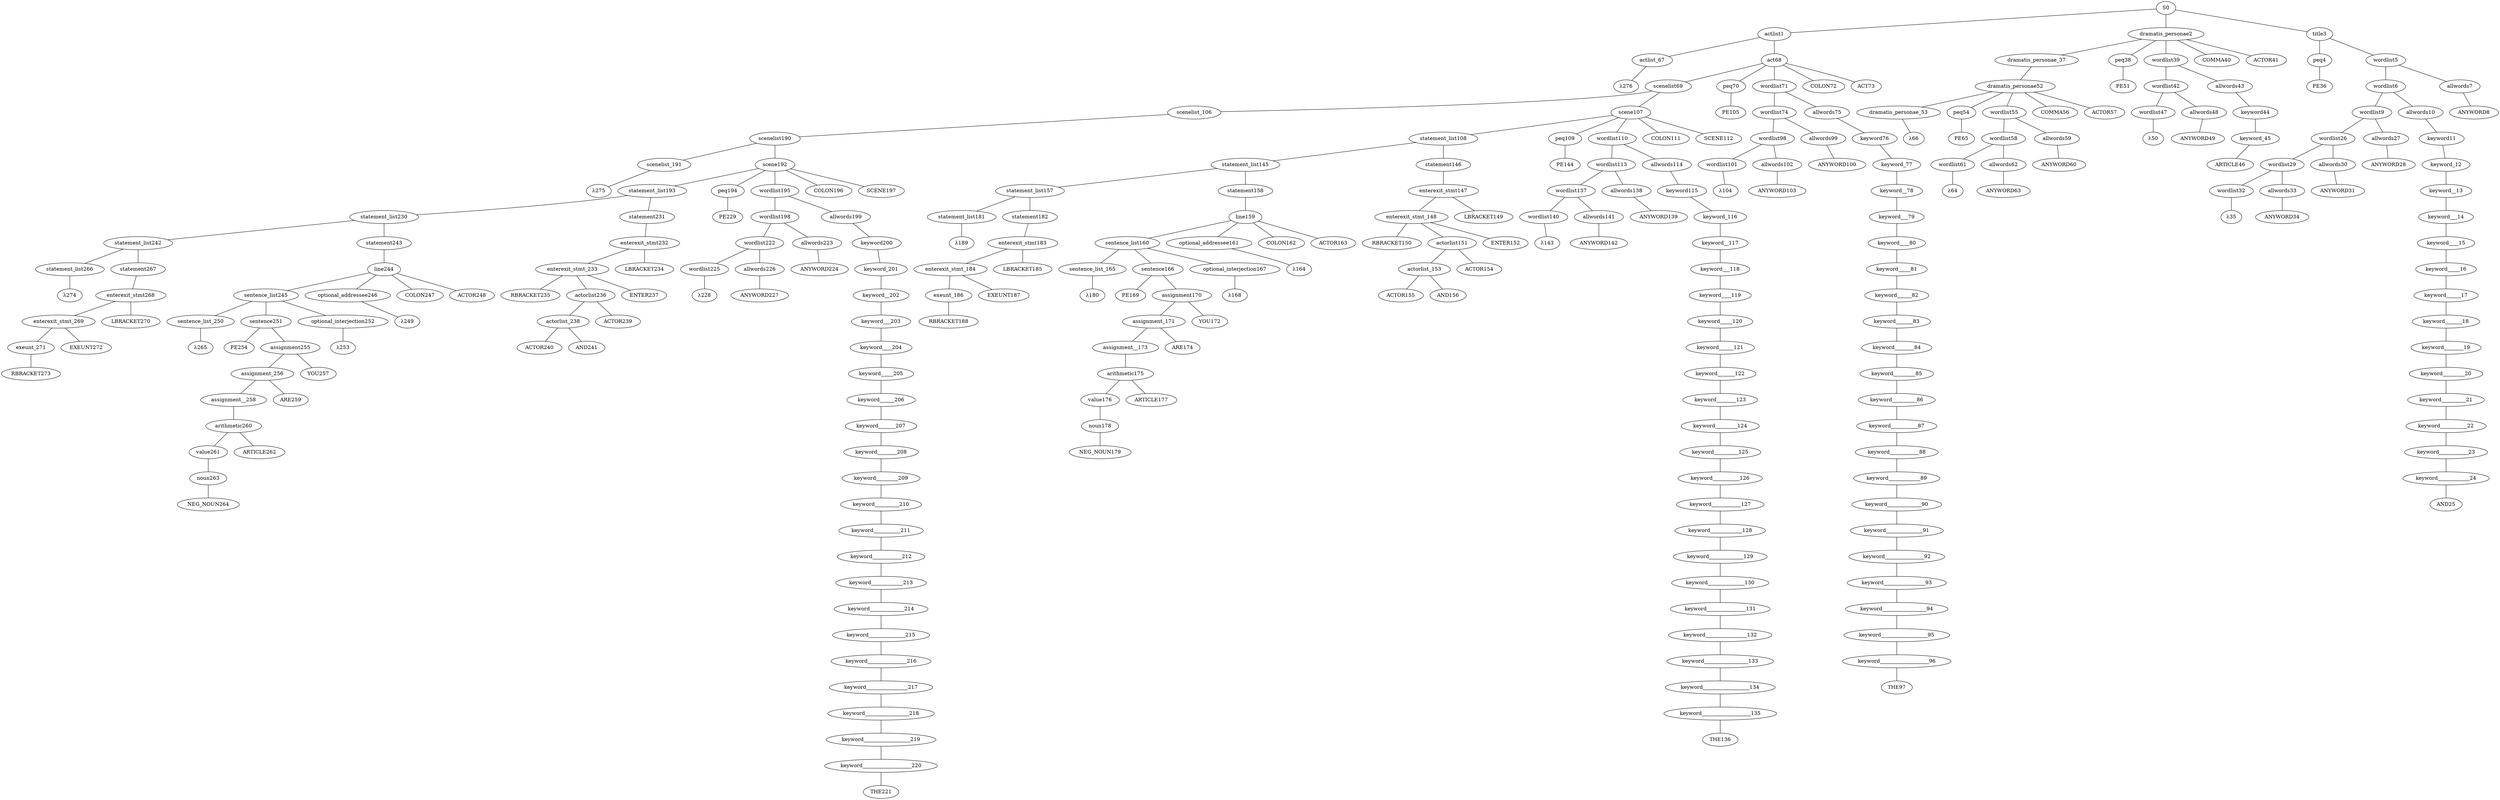 strict graph {
	S0 -- actlist1
	S0 -- dramatis_personae2
	S0 -- title3

	title3 -- peq4
	title3 -- wordlist5

	wordlist5 -- wordlist6
	wordlist5 -- allwords7

	allwords7 -- ANYWORD8


	wordlist6 -- wordlist9
	wordlist6 -- allwords10

	allwords10 -- keyword11

	keyword11 -- keyword_12

	keyword_12 -- keyword__13

	keyword__13 -- keyword___14

	keyword___14 -- keyword____15

	keyword____15 -- keyword_____16

	keyword_____16 -- keyword______17

	keyword______17 -- keyword_______18

	keyword_______18 -- keyword________19

	keyword________19 -- keyword_________20

	keyword_________20 -- keyword__________21

	keyword__________21 -- keyword___________22

	keyword___________22 -- keyword____________23

	keyword____________23 -- keyword_____________24

	keyword_____________24 -- AND25


	wordlist9 -- wordlist26
	wordlist9 -- allwords27

	allwords27 -- ANYWORD28


	wordlist26 -- wordlist29
	wordlist26 -- allwords30

	allwords30 -- ANYWORD31


	wordlist29 -- wordlist32
	wordlist29 -- allwords33

	allwords33 -- ANYWORD34


	wordlist32 -- λ35

	peq4 -- PE36


	dramatis_personae2 -- dramatis_personae_37
	dramatis_personae2 -- peq38
	dramatis_personae2 -- wordlist39
	dramatis_personae2 -- COMMA40
	dramatis_personae2 -- ACTOR41



	wordlist39 -- wordlist42
	wordlist39 -- allwords43

	allwords43 -- keyword44

	keyword44 -- keyword_45

	keyword_45 -- ARTICLE46


	wordlist42 -- wordlist47
	wordlist42 -- allwords48

	allwords48 -- ANYWORD49


	wordlist47 -- λ50

	peq38 -- PE51


	dramatis_personae_37 -- dramatis_personae52

	dramatis_personae52 -- dramatis_personae_53
	dramatis_personae52 -- peq54
	dramatis_personae52 -- wordlist55
	dramatis_personae52 -- COMMA56
	dramatis_personae52 -- ACTOR57



	wordlist55 -- wordlist58
	wordlist55 -- allwords59

	allwords59 -- ANYWORD60


	wordlist58 -- wordlist61
	wordlist58 -- allwords62

	allwords62 -- ANYWORD63


	wordlist61 -- λ64

	peq54 -- PE65


	dramatis_personae_53 -- λ66

	actlist1 -- actlist_67
	actlist1 -- act68

	act68 -- scenelist69
	act68 -- peq70
	act68 -- wordlist71
	act68 -- COLON72
	act68 -- ACT73



	wordlist71 -- wordlist74
	wordlist71 -- allwords75

	allwords75 -- keyword76

	keyword76 -- keyword_77

	keyword_77 -- keyword__78

	keyword__78 -- keyword___79

	keyword___79 -- keyword____80

	keyword____80 -- keyword_____81

	keyword_____81 -- keyword______82

	keyword______82 -- keyword_______83

	keyword_______83 -- keyword________84

	keyword________84 -- keyword_________85

	keyword_________85 -- keyword__________86

	keyword__________86 -- keyword___________87

	keyword___________87 -- keyword____________88

	keyword____________88 -- keyword_____________89

	keyword_____________89 -- keyword______________90

	keyword______________90 -- keyword_______________91

	keyword_______________91 -- keyword________________92

	keyword________________92 -- keyword_________________93

	keyword_________________93 -- keyword__________________94

	keyword__________________94 -- keyword___________________95

	keyword___________________95 -- keyword____________________96

	keyword____________________96 -- THE97


	wordlist74 -- wordlist98
	wordlist74 -- allwords99

	allwords99 -- ANYWORD100


	wordlist98 -- wordlist101
	wordlist98 -- allwords102

	allwords102 -- ANYWORD103


	wordlist101 -- λ104

	peq70 -- PE105


	scenelist69 -- scenelist_106
	scenelist69 -- scene107

	scene107 -- statement_list108
	scene107 -- peq109
	scene107 -- wordlist110
	scene107 -- COLON111
	scene107 -- SCENE112



	wordlist110 -- wordlist113
	wordlist110 -- allwords114

	allwords114 -- keyword115

	keyword115 -- keyword_116

	keyword_116 -- keyword__117

	keyword__117 -- keyword___118

	keyword___118 -- keyword____119

	keyword____119 -- keyword_____120

	keyword_____120 -- keyword______121

	keyword______121 -- keyword_______122

	keyword_______122 -- keyword________123

	keyword________123 -- keyword_________124

	keyword_________124 -- keyword__________125

	keyword__________125 -- keyword___________126

	keyword___________126 -- keyword____________127

	keyword____________127 -- keyword_____________128

	keyword_____________128 -- keyword______________129

	keyword______________129 -- keyword_______________130

	keyword_______________130 -- keyword________________131

	keyword________________131 -- keyword_________________132

	keyword_________________132 -- keyword__________________133

	keyword__________________133 -- keyword___________________134

	keyword___________________134 -- keyword____________________135

	keyword____________________135 -- THE136


	wordlist113 -- wordlist137
	wordlist113 -- allwords138

	allwords138 -- ANYWORD139


	wordlist137 -- wordlist140
	wordlist137 -- allwords141

	allwords141 -- ANYWORD142


	wordlist140 -- λ143

	peq109 -- PE144


	statement_list108 -- statement_list145
	statement_list108 -- statement146

	statement146 -- enterexit_stmt147

	enterexit_stmt147 -- enterexit_stmt_148
	enterexit_stmt147 -- LBRACKET149


	enterexit_stmt_148 -- RBRACKET150
	enterexit_stmt_148 -- actorlist151
	enterexit_stmt_148 -- ENTER152


	actorlist151 -- actorlist_153
	actorlist151 -- ACTOR154


	actorlist_153 -- ACTOR155
	actorlist_153 -- AND156




	statement_list145 -- statement_list157
	statement_list145 -- statement158

	statement158 -- line159

	line159 -- sentence_list160
	line159 -- optional_addressee161
	line159 -- COLON162
	line159 -- ACTOR163



	optional_addressee161 -- λ164

	sentence_list160 -- sentence_list_165
	sentence_list160 -- sentence166
	sentence_list160 -- optional_interjection167

	optional_interjection167 -- λ168

	sentence166 -- PE169
	sentence166 -- assignment170

	assignment170 -- assignment_171
	assignment170 -- YOU172


	assignment_171 -- assignment__173
	assignment_171 -- ARE174


	assignment__173 -- arithmetic175

	arithmetic175 -- value176
	arithmetic175 -- ARTICLE177


	value176 -- noun178

	noun178 -- NEG_NOUN179



	sentence_list_165 -- λ180

	statement_list157 -- statement_list181
	statement_list157 -- statement182

	statement182 -- enterexit_stmt183

	enterexit_stmt183 -- enterexit_stmt_184
	enterexit_stmt183 -- LBRACKET185


	enterexit_stmt_184 -- exeunt_186
	enterexit_stmt_184 -- EXEUNT187


	exeunt_186 -- RBRACKET188


	statement_list181 -- λ189

	scenelist_106 -- scenelist190

	scenelist190 -- scenelist_191
	scenelist190 -- scene192

	scene192 -- statement_list193
	scene192 -- peq194
	scene192 -- wordlist195
	scene192 -- COLON196
	scene192 -- SCENE197



	wordlist195 -- wordlist198
	wordlist195 -- allwords199

	allwords199 -- keyword200

	keyword200 -- keyword_201

	keyword_201 -- keyword__202

	keyword__202 -- keyword___203

	keyword___203 -- keyword____204

	keyword____204 -- keyword_____205

	keyword_____205 -- keyword______206

	keyword______206 -- keyword_______207

	keyword_______207 -- keyword________208

	keyword________208 -- keyword_________209

	keyword_________209 -- keyword__________210

	keyword__________210 -- keyword___________211

	keyword___________211 -- keyword____________212

	keyword____________212 -- keyword_____________213

	keyword_____________213 -- keyword______________214

	keyword______________214 -- keyword_______________215

	keyword_______________215 -- keyword________________216

	keyword________________216 -- keyword_________________217

	keyword_________________217 -- keyword__________________218

	keyword__________________218 -- keyword___________________219

	keyword___________________219 -- keyword____________________220

	keyword____________________220 -- THE221


	wordlist198 -- wordlist222
	wordlist198 -- allwords223

	allwords223 -- ANYWORD224


	wordlist222 -- wordlist225
	wordlist222 -- allwords226

	allwords226 -- ANYWORD227


	wordlist225 -- λ228

	peq194 -- PE229


	statement_list193 -- statement_list230
	statement_list193 -- statement231

	statement231 -- enterexit_stmt232

	enterexit_stmt232 -- enterexit_stmt_233
	enterexit_stmt232 -- LBRACKET234


	enterexit_stmt_233 -- RBRACKET235
	enterexit_stmt_233 -- actorlist236
	enterexit_stmt_233 -- ENTER237


	actorlist236 -- actorlist_238
	actorlist236 -- ACTOR239


	actorlist_238 -- ACTOR240
	actorlist_238 -- AND241




	statement_list230 -- statement_list242
	statement_list230 -- statement243

	statement243 -- line244

	line244 -- sentence_list245
	line244 -- optional_addressee246
	line244 -- COLON247
	line244 -- ACTOR248



	optional_addressee246 -- λ249

	sentence_list245 -- sentence_list_250
	sentence_list245 -- sentence251
	sentence_list245 -- optional_interjection252

	optional_interjection252 -- λ253

	sentence251 -- PE254
	sentence251 -- assignment255

	assignment255 -- assignment_256
	assignment255 -- YOU257


	assignment_256 -- assignment__258
	assignment_256 -- ARE259


	assignment__258 -- arithmetic260

	arithmetic260 -- value261
	arithmetic260 -- ARTICLE262


	value261 -- noun263

	noun263 -- NEG_NOUN264



	sentence_list_250 -- λ265

	statement_list242 -- statement_list266
	statement_list242 -- statement267

	statement267 -- enterexit_stmt268

	enterexit_stmt268 -- enterexit_stmt_269
	enterexit_stmt268 -- LBRACKET270


	enterexit_stmt_269 -- exeunt_271
	enterexit_stmt_269 -- EXEUNT272


	exeunt_271 -- RBRACKET273


	statement_list266 -- λ274

	scenelist_191 -- λ275

	actlist_67 -- λ276


}